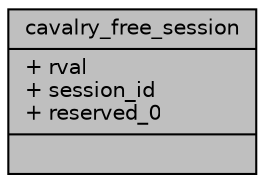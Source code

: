 digraph "cavalry_free_session"
{
 // INTERACTIVE_SVG=YES
 // LATEX_PDF_SIZE
  bgcolor="transparent";
  edge [fontname="Helvetica",fontsize="10",labelfontname="Helvetica",labelfontsize="10"];
  node [fontname="Helvetica",fontsize="10",shape=record];
  Node1 [label="{cavalry_free_session\n|+ rval\l+ session_id\l+ reserved_0\l|}",height=0.2,width=0.4,color="black", fillcolor="grey75", style="filled", fontcolor="black",tooltip=" "];
}
